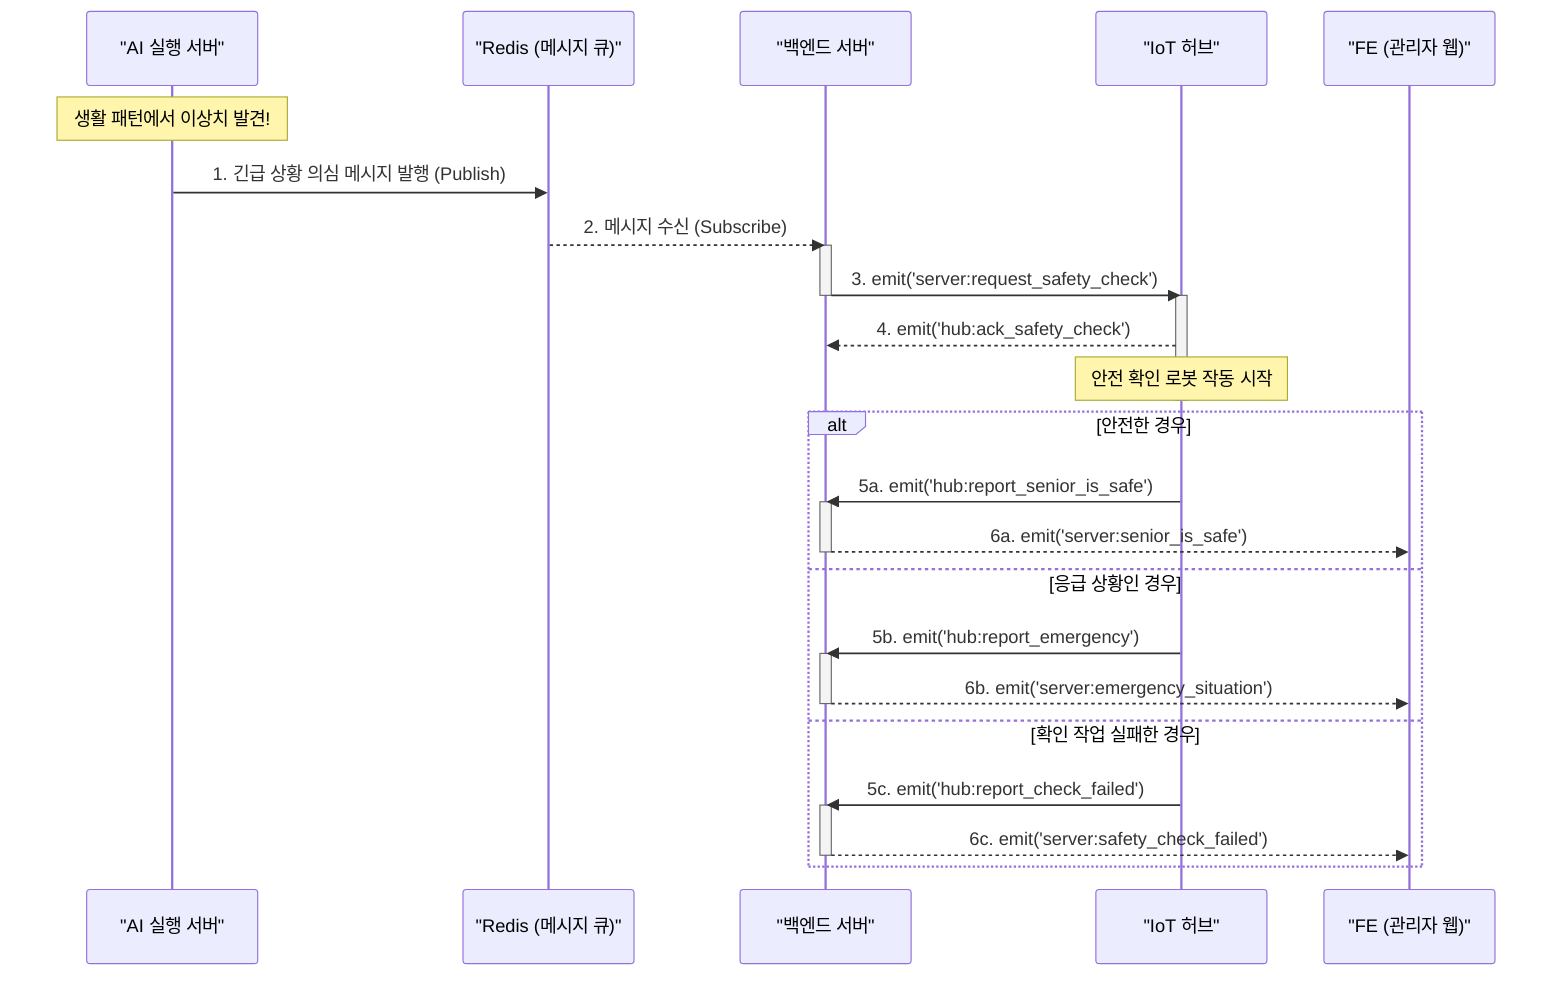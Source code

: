sequenceDiagram
    participant AI as "AI 실행 서버"
    participant Redis as "Redis (메시지 큐)"
    participant Backend as "백엔드 서버"
    participant Hub as "IoT 허브"
    participant FE as "FE (관리자 웹)"

    %% 1. 이상치 감지 및 이벤트 발행
    Note over AI: 생활 패턴에서 이상치 발견!
    AI->>Redis: 1. 긴급 상황 의심 메시지 발행 (Publish)
    Redis-->>Backend: 2. 메시지 수신 (Subscribe)

    %% 2. 백엔드에서 허브로 안전 확인 요청
    activate Backend
    Backend->>Hub: 3. emit('server:request_safety_check')
    deactivate Backend

    %% 3. 허브의 응답 및 로봇 작동
    activate Hub
    Hub-->>Backend: 4. emit('hub:ack_safety_check')
    Note over Hub: 안전 확인 로봇 작동 시작
    deactivate Hub

    %% 4. 허브의 최종 결과 보고 (세 가지 경우)
    alt 안전한 경우
        Hub->>Backend: 5a. emit('hub:report_senior_is_safe')
        activate Backend
        Backend-->>FE: 6a. emit('server:senior_is_safe')
        deactivate Backend
    else 응급 상황인 경우
        Hub->>Backend: 5b. emit('hub:report_emergency')
        activate Backend
        Backend-->>FE: 6b. emit('server:emergency_situation')
        deactivate Backend
    else 확인 작업 실패한 경우
        Hub->>Backend: 5c. emit('hub:report_check_failed')
        activate Backend
        Backend-->>FE: 6c. emit('server:safety_check_failed')
        deactivate Backend
    end